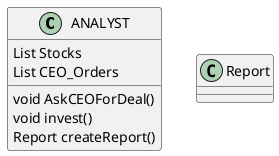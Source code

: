 @startuml ANALYST
class ANALYST
{
    List Stocks
    List CEO_Orders

    void AskCEOForDeal()
    void invest()
    Report createReport()

}

class Report
{

}

@enduml